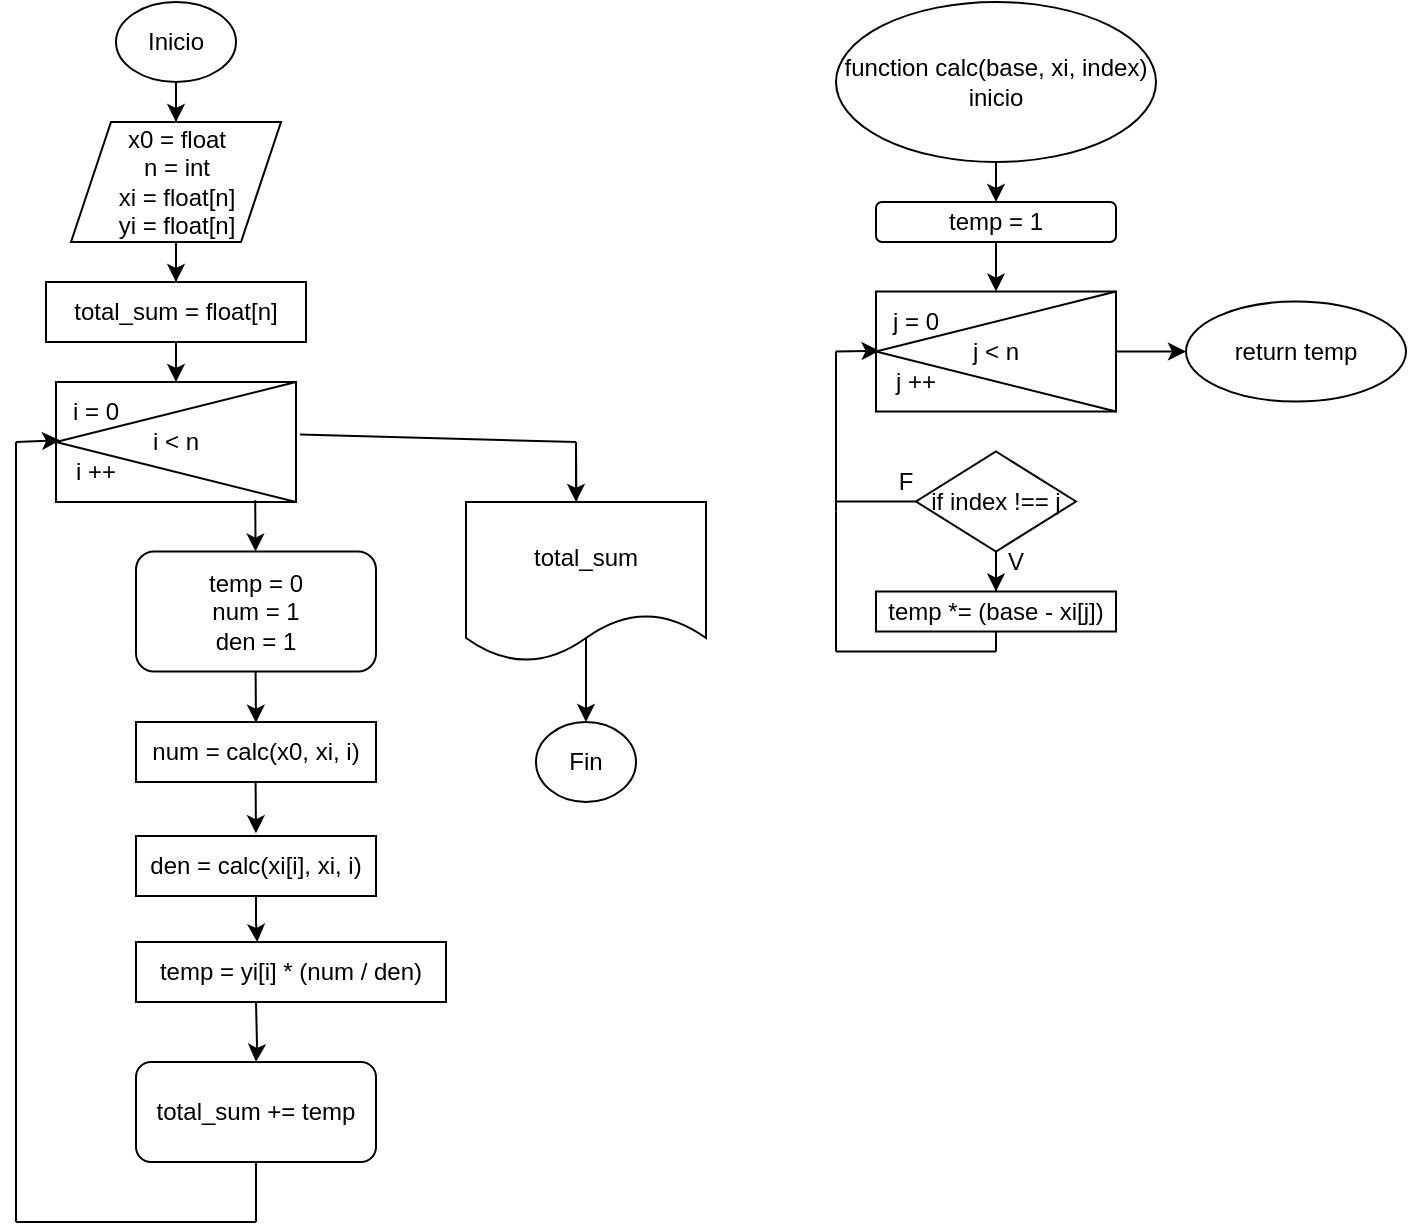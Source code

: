 <mxfile version="20.3.1" type="github">
  <diagram id="6_acY6-9k6HeERfGbPWs" name="Page-1">
    <mxGraphModel dx="1185" dy="697" grid="1" gridSize="10" guides="1" tooltips="1" connect="1" arrows="1" fold="1" page="1" pageScale="1" pageWidth="850" pageHeight="1100" math="0" shadow="0">
      <root>
        <mxCell id="0" />
        <mxCell id="1" parent="0" />
        <mxCell id="TdoCK_8WhqVqBl0hMc1Z-3" value="" style="edgeStyle=orthogonalEdgeStyle;rounded=0;orthogonalLoop=1;jettySize=auto;html=1;" parent="1" source="OZUVgrPeMeW1dvuewmTe-1" target="TdoCK_8WhqVqBl0hMc1Z-1" edge="1">
          <mxGeometry relative="1" as="geometry" />
        </mxCell>
        <mxCell id="OZUVgrPeMeW1dvuewmTe-1" value="Inicio" style="ellipse;whiteSpace=wrap;html=1;" parent="1" vertex="1">
          <mxGeometry x="130" y="50" width="60" height="40" as="geometry" />
        </mxCell>
        <mxCell id="OZUVgrPeMeW1dvuewmTe-2" value="Fin" style="ellipse;whiteSpace=wrap;html=1;" parent="1" vertex="1">
          <mxGeometry x="340" y="410" width="50" height="40" as="geometry" />
        </mxCell>
        <mxCell id="TdoCK_8WhqVqBl0hMc1Z-5" value="" style="edgeStyle=orthogonalEdgeStyle;rounded=0;orthogonalLoop=1;jettySize=auto;html=1;" parent="1" source="TdoCK_8WhqVqBl0hMc1Z-1" target="TdoCK_8WhqVqBl0hMc1Z-4" edge="1">
          <mxGeometry relative="1" as="geometry" />
        </mxCell>
        <mxCell id="TdoCK_8WhqVqBl0hMc1Z-1" value="x0 = float&lt;br&gt;n = int&lt;br&gt;xi = float[n]&lt;br&gt;yi = float[n]" style="shape=parallelogram;perimeter=parallelogramPerimeter;whiteSpace=wrap;html=1;fixedSize=1;" parent="1" vertex="1">
          <mxGeometry x="107.5" y="110" width="105" height="60" as="geometry" />
        </mxCell>
        <mxCell id="TdoCK_8WhqVqBl0hMc1Z-7" value="" style="edgeStyle=orthogonalEdgeStyle;rounded=0;orthogonalLoop=1;jettySize=auto;html=1;" parent="1" source="TdoCK_8WhqVqBl0hMc1Z-4" target="TdoCK_8WhqVqBl0hMc1Z-6" edge="1">
          <mxGeometry relative="1" as="geometry" />
        </mxCell>
        <mxCell id="TdoCK_8WhqVqBl0hMc1Z-4" value="total_sum = float[n]" style="rounded=0;whiteSpace=wrap;html=1;" parent="1" vertex="1">
          <mxGeometry x="95" y="190" width="130" height="30" as="geometry" />
        </mxCell>
        <mxCell id="TdoCK_8WhqVqBl0hMc1Z-6" value="i &amp;lt; n" style="whiteSpace=wrap;html=1;rounded=0;" parent="1" vertex="1">
          <mxGeometry x="100" y="240" width="120" height="60" as="geometry" />
        </mxCell>
        <mxCell id="TdoCK_8WhqVqBl0hMc1Z-8" value="" style="endArrow=none;html=1;rounded=0;entryX=1;entryY=0;entryDx=0;entryDy=0;exitX=0;exitY=0.5;exitDx=0;exitDy=0;" parent="1" source="TdoCK_8WhqVqBl0hMc1Z-6" target="TdoCK_8WhqVqBl0hMc1Z-6" edge="1">
          <mxGeometry width="50" height="50" relative="1" as="geometry">
            <mxPoint x="170" y="310" as="sourcePoint" />
            <mxPoint x="220" y="260" as="targetPoint" />
          </mxGeometry>
        </mxCell>
        <mxCell id="TdoCK_8WhqVqBl0hMc1Z-9" value="" style="endArrow=none;html=1;rounded=0;exitX=1;exitY=1;exitDx=0;exitDy=0;entryX=0;entryY=0.5;entryDx=0;entryDy=0;" parent="1" source="TdoCK_8WhqVqBl0hMc1Z-6" target="TdoCK_8WhqVqBl0hMc1Z-6" edge="1">
          <mxGeometry width="50" height="50" relative="1" as="geometry">
            <mxPoint x="100" y="320" as="sourcePoint" />
            <mxPoint x="100" y="270" as="targetPoint" />
          </mxGeometry>
        </mxCell>
        <mxCell id="TdoCK_8WhqVqBl0hMc1Z-10" value="i = 0" style="text;html=1;strokeColor=none;fillColor=none;align=center;verticalAlign=middle;whiteSpace=wrap;rounded=0;" parent="1" vertex="1">
          <mxGeometry x="95" y="240" width="50" height="30" as="geometry" />
        </mxCell>
        <mxCell id="TdoCK_8WhqVqBl0hMc1Z-11" value="i ++" style="text;html=1;strokeColor=none;fillColor=none;align=center;verticalAlign=middle;whiteSpace=wrap;rounded=0;" parent="1" vertex="1">
          <mxGeometry x="95" y="270" width="50" height="30" as="geometry" />
        </mxCell>
        <mxCell id="TdoCK_8WhqVqBl0hMc1Z-19" value="temp = 0&lt;br&gt;num = 1&lt;br&gt;den = 1" style="rounded=1;whiteSpace=wrap;html=1;" parent="1" vertex="1">
          <mxGeometry x="140" y="324.76" width="120" height="60" as="geometry" />
        </mxCell>
        <mxCell id="TdoCK_8WhqVqBl0hMc1Z-33" value="function calc(base, xi, index)&lt;br&gt;inicio" style="ellipse;whiteSpace=wrap;html=1;" parent="1" vertex="1">
          <mxGeometry x="490" y="50" width="160" height="80" as="geometry" />
        </mxCell>
        <mxCell id="TdoCK_8WhqVqBl0hMc1Z-34" value="j &amp;lt; n" style="whiteSpace=wrap;html=1;rounded=0;" parent="1" vertex="1">
          <mxGeometry x="510" y="194.76" width="120" height="60" as="geometry" />
        </mxCell>
        <mxCell id="TdoCK_8WhqVqBl0hMc1Z-35" value="" style="endArrow=none;html=1;rounded=0;entryX=1;entryY=0;entryDx=0;entryDy=0;exitX=0;exitY=0.5;exitDx=0;exitDy=0;" parent="1" source="TdoCK_8WhqVqBl0hMc1Z-34" target="TdoCK_8WhqVqBl0hMc1Z-34" edge="1">
          <mxGeometry width="50" height="50" relative="1" as="geometry">
            <mxPoint x="580" y="264.76" as="sourcePoint" />
            <mxPoint x="630" y="214.76" as="targetPoint" />
          </mxGeometry>
        </mxCell>
        <mxCell id="TdoCK_8WhqVqBl0hMc1Z-36" value="" style="endArrow=none;html=1;rounded=0;exitX=1;exitY=1;exitDx=0;exitDy=0;entryX=0;entryY=0.5;entryDx=0;entryDy=0;" parent="1" source="TdoCK_8WhqVqBl0hMc1Z-34" target="TdoCK_8WhqVqBl0hMc1Z-34" edge="1">
          <mxGeometry width="50" height="50" relative="1" as="geometry">
            <mxPoint x="510" y="274.76" as="sourcePoint" />
            <mxPoint x="510" y="224.76" as="targetPoint" />
          </mxGeometry>
        </mxCell>
        <mxCell id="TdoCK_8WhqVqBl0hMc1Z-37" value="j = 0" style="text;html=1;strokeColor=none;fillColor=none;align=center;verticalAlign=middle;whiteSpace=wrap;rounded=0;" parent="1" vertex="1">
          <mxGeometry x="505" y="194.76" width="50" height="30" as="geometry" />
        </mxCell>
        <mxCell id="TdoCK_8WhqVqBl0hMc1Z-38" value="j ++" style="text;html=1;strokeColor=none;fillColor=none;align=center;verticalAlign=middle;whiteSpace=wrap;rounded=0;" parent="1" vertex="1">
          <mxGeometry x="505" y="224.76" width="50" height="30" as="geometry" />
        </mxCell>
        <mxCell id="TdoCK_8WhqVqBl0hMc1Z-39" value="" style="edgeStyle=orthogonalEdgeStyle;rounded=0;orthogonalLoop=1;jettySize=auto;html=1;" parent="1" source="TdoCK_8WhqVqBl0hMc1Z-40" target="TdoCK_8WhqVqBl0hMc1Z-46" edge="1">
          <mxGeometry relative="1" as="geometry" />
        </mxCell>
        <mxCell id="TdoCK_8WhqVqBl0hMc1Z-40" value="if index !== j" style="rhombus;whiteSpace=wrap;html=1;" parent="1" vertex="1">
          <mxGeometry x="530" y="274.76" width="80" height="50" as="geometry" />
        </mxCell>
        <mxCell id="TdoCK_8WhqVqBl0hMc1Z-41" value="" style="endArrow=none;html=1;rounded=0;exitX=0;exitY=0.5;exitDx=0;exitDy=0;" parent="1" source="TdoCK_8WhqVqBl0hMc1Z-40" edge="1">
          <mxGeometry width="50" height="50" relative="1" as="geometry">
            <mxPoint x="640" y="334.76" as="sourcePoint" />
            <mxPoint x="490" y="299.76" as="targetPoint" />
          </mxGeometry>
        </mxCell>
        <mxCell id="TdoCK_8WhqVqBl0hMc1Z-42" value="" style="endArrow=none;html=1;rounded=0;" parent="1" edge="1">
          <mxGeometry width="50" height="50" relative="1" as="geometry">
            <mxPoint x="490" y="304.76" as="sourcePoint" />
            <mxPoint x="490" y="224.76" as="targetPoint" />
          </mxGeometry>
        </mxCell>
        <mxCell id="TdoCK_8WhqVqBl0hMc1Z-43" value="" style="endArrow=classic;html=1;rounded=0;entryX=0.136;entryY=-0.013;entryDx=0;entryDy=0;entryPerimeter=0;" parent="1" target="TdoCK_8WhqVqBl0hMc1Z-38" edge="1">
          <mxGeometry width="50" height="50" relative="1" as="geometry">
            <mxPoint x="490" y="224.76" as="sourcePoint" />
            <mxPoint x="540" y="174.76" as="targetPoint" />
          </mxGeometry>
        </mxCell>
        <mxCell id="TdoCK_8WhqVqBl0hMc1Z-44" value="F" style="text;html=1;strokeColor=none;fillColor=none;align=center;verticalAlign=middle;whiteSpace=wrap;rounded=0;" parent="1" vertex="1">
          <mxGeometry x="495" y="274.76" width="60" height="30" as="geometry" />
        </mxCell>
        <mxCell id="TdoCK_8WhqVqBl0hMc1Z-45" value="V" style="text;html=1;strokeColor=none;fillColor=none;align=center;verticalAlign=middle;whiteSpace=wrap;rounded=0;" parent="1" vertex="1">
          <mxGeometry x="550" y="314.76" width="60" height="30" as="geometry" />
        </mxCell>
        <mxCell id="TdoCK_8WhqVqBl0hMc1Z-46" value="temp *= (base - xi[j])" style="whiteSpace=wrap;html=1;" parent="1" vertex="1">
          <mxGeometry x="510" y="344.76" width="120" height="20" as="geometry" />
        </mxCell>
        <mxCell id="TdoCK_8WhqVqBl0hMc1Z-47" value="" style="endArrow=none;html=1;rounded=0;exitX=0.5;exitY=1;exitDx=0;exitDy=0;" parent="1" source="TdoCK_8WhqVqBl0hMc1Z-46" edge="1">
          <mxGeometry width="50" height="50" relative="1" as="geometry">
            <mxPoint x="640" y="334.76" as="sourcePoint" />
            <mxPoint x="570" y="374.76" as="targetPoint" />
          </mxGeometry>
        </mxCell>
        <mxCell id="TdoCK_8WhqVqBl0hMc1Z-48" value="" style="endArrow=none;html=1;rounded=0;" parent="1" edge="1">
          <mxGeometry width="50" height="50" relative="1" as="geometry">
            <mxPoint x="490" y="374.76" as="sourcePoint" />
            <mxPoint x="570" y="374.76" as="targetPoint" />
          </mxGeometry>
        </mxCell>
        <mxCell id="TdoCK_8WhqVqBl0hMc1Z-49" value="" style="endArrow=none;html=1;rounded=0;" parent="1" edge="1">
          <mxGeometry width="50" height="50" relative="1" as="geometry">
            <mxPoint x="490" y="374.76" as="sourcePoint" />
            <mxPoint x="490" y="304.76" as="targetPoint" />
          </mxGeometry>
        </mxCell>
        <mxCell id="TdoCK_8WhqVqBl0hMc1Z-52" value="" style="endArrow=classic;html=1;rounded=0;exitX=1;exitY=0.5;exitDx=0;exitDy=0;entryX=0;entryY=0.5;entryDx=0;entryDy=0;" parent="1" source="TdoCK_8WhqVqBl0hMc1Z-34" target="TdoCK_8WhqVqBl0hMc1Z-53" edge="1">
          <mxGeometry width="50" height="50" relative="1" as="geometry">
            <mxPoint x="665" y="224.93" as="sourcePoint" />
            <mxPoint x="665" y="198.93" as="targetPoint" />
          </mxGeometry>
        </mxCell>
        <mxCell id="TdoCK_8WhqVqBl0hMc1Z-53" value="return temp" style="ellipse;whiteSpace=wrap;html=1;" parent="1" vertex="1">
          <mxGeometry x="665" y="199.76" width="110" height="50" as="geometry" />
        </mxCell>
        <mxCell id="TdoCK_8WhqVqBl0hMc1Z-54" value="temp = 1" style="rounded=1;whiteSpace=wrap;html=1;" parent="1" vertex="1">
          <mxGeometry x="510" y="150" width="120" height="20" as="geometry" />
        </mxCell>
        <mxCell id="TdoCK_8WhqVqBl0hMc1Z-56" value="" style="endArrow=classic;html=1;rounded=0;exitX=0.5;exitY=1;exitDx=0;exitDy=0;entryX=0.5;entryY=0;entryDx=0;entryDy=0;" parent="1" source="TdoCK_8WhqVqBl0hMc1Z-33" target="TdoCK_8WhqVqBl0hMc1Z-54" edge="1">
          <mxGeometry width="50" height="50" relative="1" as="geometry">
            <mxPoint x="555" y="150" as="sourcePoint" />
            <mxPoint x="605" y="100" as="targetPoint" />
          </mxGeometry>
        </mxCell>
        <mxCell id="TdoCK_8WhqVqBl0hMc1Z-57" value="" style="endArrow=classic;html=1;rounded=0;exitX=0.5;exitY=1;exitDx=0;exitDy=0;entryX=0.5;entryY=0;entryDx=0;entryDy=0;" parent="1" source="TdoCK_8WhqVqBl0hMc1Z-54" target="TdoCK_8WhqVqBl0hMc1Z-34" edge="1">
          <mxGeometry width="50" height="50" relative="1" as="geometry">
            <mxPoint x="560" y="189.85" as="sourcePoint" />
            <mxPoint x="695" y="139.85" as="targetPoint" />
          </mxGeometry>
        </mxCell>
        <mxCell id="TdoCK_8WhqVqBl0hMc1Z-58" value="num = calc(x0, xi, i)" style="rounded=0;whiteSpace=wrap;html=1;" parent="1" vertex="1">
          <mxGeometry x="140" y="410" width="120" height="30" as="geometry" />
        </mxCell>
        <mxCell id="EYsyaa87ww60cJTY5XAq-5" value="" style="edgeStyle=orthogonalEdgeStyle;rounded=0;orthogonalLoop=1;jettySize=auto;html=1;entryX=0.391;entryY=0;entryDx=0;entryDy=0;entryPerimeter=0;" edge="1" parent="1" source="TdoCK_8WhqVqBl0hMc1Z-59" target="TdoCK_8WhqVqBl0hMc1Z-60">
          <mxGeometry relative="1" as="geometry">
            <Array as="points">
              <mxPoint x="200" y="510" />
              <mxPoint x="201" y="510" />
            </Array>
          </mxGeometry>
        </mxCell>
        <mxCell id="TdoCK_8WhqVqBl0hMc1Z-59" value="den = calc(xi[i], xi, i)" style="rounded=0;whiteSpace=wrap;html=1;" parent="1" vertex="1">
          <mxGeometry x="140" y="467" width="120" height="30" as="geometry" />
        </mxCell>
        <mxCell id="EYsyaa87ww60cJTY5XAq-6" value="" style="edgeStyle=orthogonalEdgeStyle;rounded=0;orthogonalLoop=1;jettySize=auto;html=1;" edge="1" parent="1" target="EYsyaa87ww60cJTY5XAq-1">
          <mxGeometry relative="1" as="geometry">
            <mxPoint x="200" y="550" as="sourcePoint" />
          </mxGeometry>
        </mxCell>
        <mxCell id="TdoCK_8WhqVqBl0hMc1Z-60" value="temp = yi[i] * (num / den)" style="whiteSpace=wrap;html=1;rounded=0;" parent="1" vertex="1">
          <mxGeometry x="140" y="520" width="155" height="30" as="geometry" />
        </mxCell>
        <mxCell id="EYsyaa87ww60cJTY5XAq-1" value="total_sum += temp" style="rounded=1;whiteSpace=wrap;html=1;" vertex="1" parent="1">
          <mxGeometry x="140" y="580" width="120" height="50" as="geometry" />
        </mxCell>
        <mxCell id="EYsyaa87ww60cJTY5XAq-2" value="" style="endArrow=classic;html=1;rounded=0;exitX=0.83;exitY=0.986;exitDx=0;exitDy=0;exitPerimeter=0;" edge="1" parent="1" source="TdoCK_8WhqVqBl0hMc1Z-6" target="TdoCK_8WhqVqBl0hMc1Z-19">
          <mxGeometry width="50" height="50" relative="1" as="geometry">
            <mxPoint x="270" y="370" as="sourcePoint" />
            <mxPoint x="320" y="320" as="targetPoint" />
          </mxGeometry>
        </mxCell>
        <mxCell id="EYsyaa87ww60cJTY5XAq-3" value="" style="endArrow=classic;html=1;rounded=0;exitX=0.83;exitY=0.986;exitDx=0;exitDy=0;exitPerimeter=0;" edge="1" parent="1">
          <mxGeometry width="50" height="50" relative="1" as="geometry">
            <mxPoint x="199.8" y="384.76" as="sourcePoint" />
            <mxPoint x="199.984" y="410.36" as="targetPoint" />
          </mxGeometry>
        </mxCell>
        <mxCell id="EYsyaa87ww60cJTY5XAq-4" value="" style="endArrow=classic;html=1;rounded=0;exitX=0.83;exitY=0.986;exitDx=0;exitDy=0;exitPerimeter=0;" edge="1" parent="1">
          <mxGeometry width="50" height="50" relative="1" as="geometry">
            <mxPoint x="199.8" y="440.0" as="sourcePoint" />
            <mxPoint x="199.984" y="465.6" as="targetPoint" />
          </mxGeometry>
        </mxCell>
        <mxCell id="EYsyaa87ww60cJTY5XAq-7" value="" style="endArrow=none;html=1;rounded=0;" edge="1" parent="1">
          <mxGeometry width="50" height="50" relative="1" as="geometry">
            <mxPoint x="200" y="660" as="sourcePoint" />
            <mxPoint x="200" y="630" as="targetPoint" />
          </mxGeometry>
        </mxCell>
        <mxCell id="EYsyaa87ww60cJTY5XAq-8" value="" style="endArrow=none;html=1;rounded=0;" edge="1" parent="1">
          <mxGeometry width="50" height="50" relative="1" as="geometry">
            <mxPoint x="80" y="660" as="sourcePoint" />
            <mxPoint x="200" y="660" as="targetPoint" />
          </mxGeometry>
        </mxCell>
        <mxCell id="EYsyaa87ww60cJTY5XAq-9" value="" style="endArrow=none;html=1;rounded=0;" edge="1" parent="1">
          <mxGeometry width="50" height="50" relative="1" as="geometry">
            <mxPoint x="80" y="660" as="sourcePoint" />
            <mxPoint x="80" y="270" as="targetPoint" />
          </mxGeometry>
        </mxCell>
        <mxCell id="EYsyaa87ww60cJTY5XAq-10" value="" style="endArrow=classic;html=1;rounded=0;entryX=0.141;entryY=-0.029;entryDx=0;entryDy=0;entryPerimeter=0;" edge="1" parent="1" target="TdoCK_8WhqVqBl0hMc1Z-11">
          <mxGeometry width="50" height="50" relative="1" as="geometry">
            <mxPoint x="80" y="270" as="sourcePoint" />
            <mxPoint x="120" y="240" as="targetPoint" />
          </mxGeometry>
        </mxCell>
        <mxCell id="EYsyaa87ww60cJTY5XAq-11" value="" style="endArrow=none;html=1;rounded=0;exitX=1.017;exitY=0.438;exitDx=0;exitDy=0;exitPerimeter=0;" edge="1" parent="1" source="TdoCK_8WhqVqBl0hMc1Z-6">
          <mxGeometry width="50" height="50" relative="1" as="geometry">
            <mxPoint x="270" y="270" as="sourcePoint" />
            <mxPoint x="360" y="270" as="targetPoint" />
          </mxGeometry>
        </mxCell>
        <mxCell id="EYsyaa87ww60cJTY5XAq-14" value="" style="edgeStyle=orthogonalEdgeStyle;rounded=0;orthogonalLoop=1;jettySize=auto;html=1;" edge="1" parent="1" target="OZUVgrPeMeW1dvuewmTe-2">
          <mxGeometry relative="1" as="geometry">
            <mxPoint x="360" y="270" as="sourcePoint" />
          </mxGeometry>
        </mxCell>
        <mxCell id="EYsyaa87ww60cJTY5XAq-12" value="total_sum" style="shape=document;whiteSpace=wrap;html=1;boundedLbl=1;" vertex="1" parent="1">
          <mxGeometry x="305" y="300" width="120" height="80" as="geometry" />
        </mxCell>
        <mxCell id="EYsyaa87ww60cJTY5XAq-13" value="" style="endArrow=classic;html=1;rounded=0;" edge="1" parent="1">
          <mxGeometry width="50" height="50" relative="1" as="geometry">
            <mxPoint x="360" y="270" as="sourcePoint" />
            <mxPoint x="360" y="300" as="targetPoint" />
          </mxGeometry>
        </mxCell>
      </root>
    </mxGraphModel>
  </diagram>
</mxfile>
